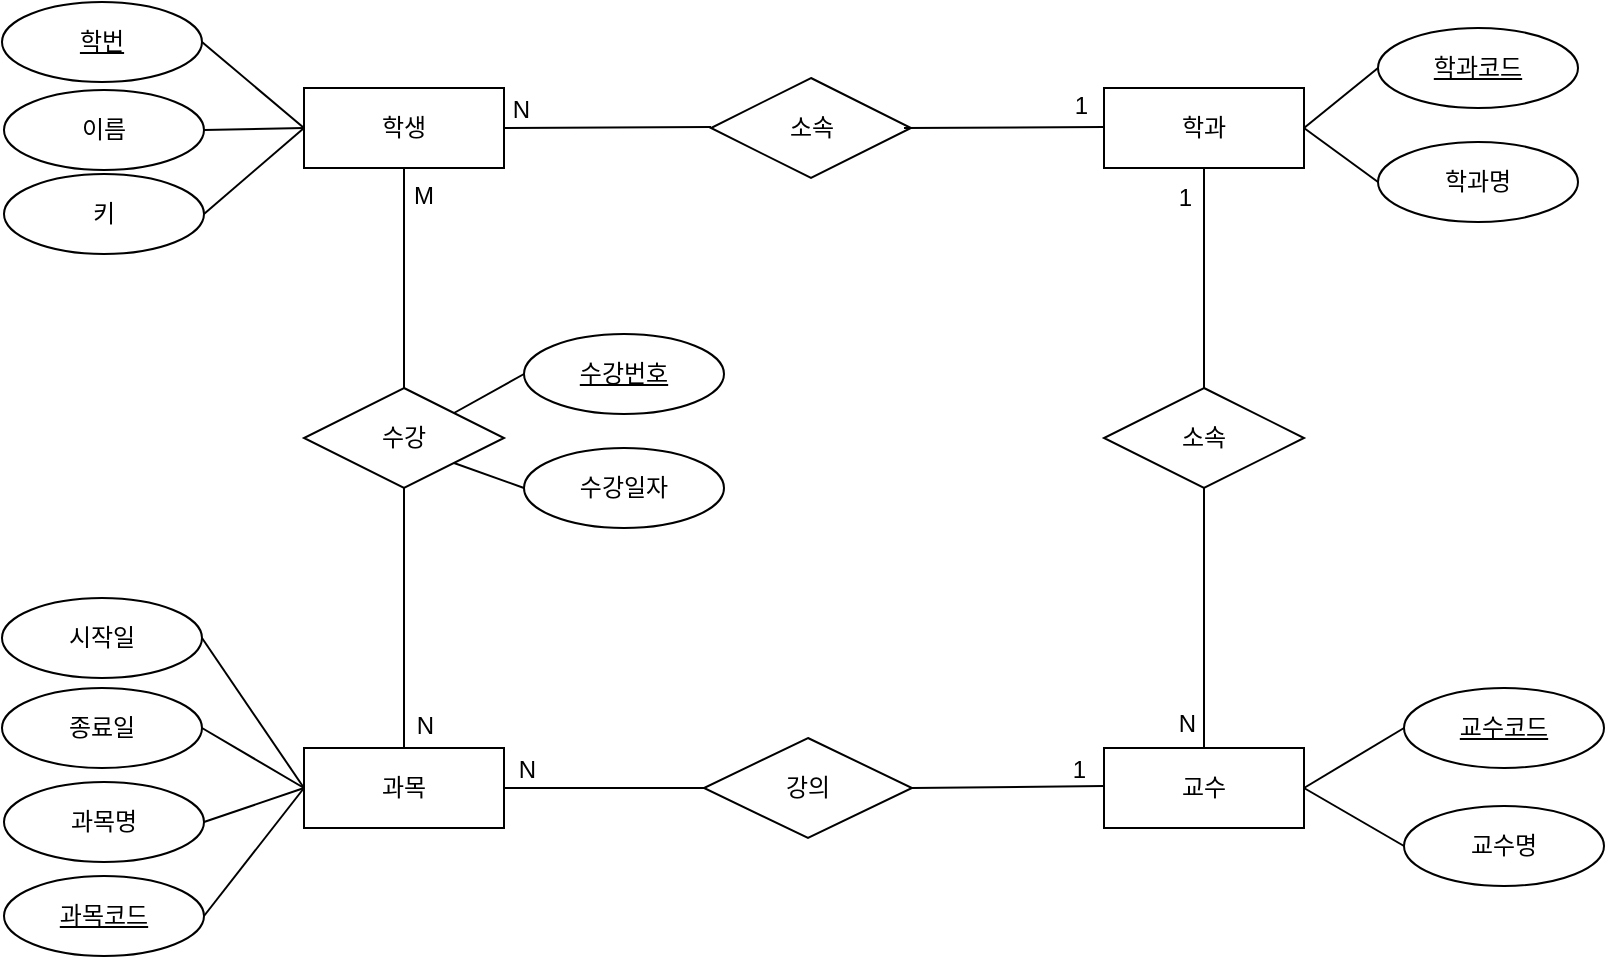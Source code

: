 <mxfile version="23.0.2" type="github" pages="2">
  <diagram name="erd" id="zrvRrGHf2FYSujszkYFT">
    <mxGraphModel dx="1434" dy="772" grid="0" gridSize="10" guides="1" tooltips="1" connect="1" arrows="1" fold="1" page="1" pageScale="1" pageWidth="827" pageHeight="1169" math="0" shadow="0">
      <root>
        <mxCell id="0" />
        <mxCell id="1" parent="0" />
        <mxCell id="1-gHV8yw1HiO9g8ATsyc-1" value="학생" style="whiteSpace=wrap;html=1;align=center;" vertex="1" parent="1">
          <mxGeometry x="170" y="90" width="100" height="40" as="geometry" />
        </mxCell>
        <mxCell id="1-gHV8yw1HiO9g8ATsyc-2" value="학번" style="ellipse;whiteSpace=wrap;html=1;align=center;fontStyle=4;" vertex="1" parent="1">
          <mxGeometry x="19" y="47" width="100" height="40" as="geometry" />
        </mxCell>
        <mxCell id="1-gHV8yw1HiO9g8ATsyc-3" value="이름" style="ellipse;whiteSpace=wrap;html=1;align=center;" vertex="1" parent="1">
          <mxGeometry x="20" y="91" width="100" height="40" as="geometry" />
        </mxCell>
        <mxCell id="1-gHV8yw1HiO9g8ATsyc-4" value="키" style="ellipse;whiteSpace=wrap;html=1;align=center;" vertex="1" parent="1">
          <mxGeometry x="20" y="133" width="100" height="40" as="geometry" />
        </mxCell>
        <mxCell id="1-gHV8yw1HiO9g8ATsyc-6" value="학과" style="whiteSpace=wrap;html=1;align=center;" vertex="1" parent="1">
          <mxGeometry x="570" y="90" width="100" height="40" as="geometry" />
        </mxCell>
        <mxCell id="1-gHV8yw1HiO9g8ATsyc-7" value="학과코드" style="ellipse;whiteSpace=wrap;html=1;align=center;fontStyle=4;" vertex="1" parent="1">
          <mxGeometry x="707" y="60" width="100" height="40" as="geometry" />
        </mxCell>
        <mxCell id="1-gHV8yw1HiO9g8ATsyc-8" value="학과명" style="ellipse;whiteSpace=wrap;html=1;align=center;" vertex="1" parent="1">
          <mxGeometry x="707" y="117" width="100" height="40" as="geometry" />
        </mxCell>
        <mxCell id="1-gHV8yw1HiO9g8ATsyc-11" value="교수" style="whiteSpace=wrap;html=1;align=center;" vertex="1" parent="1">
          <mxGeometry x="570" y="420" width="100" height="40" as="geometry" />
        </mxCell>
        <mxCell id="1-gHV8yw1HiO9g8ATsyc-12" value="교수코드" style="ellipse;whiteSpace=wrap;html=1;align=center;fontStyle=4;" vertex="1" parent="1">
          <mxGeometry x="720" y="390" width="100" height="40" as="geometry" />
        </mxCell>
        <mxCell id="1-gHV8yw1HiO9g8ATsyc-13" value="교수명" style="ellipse;whiteSpace=wrap;html=1;align=center;" vertex="1" parent="1">
          <mxGeometry x="720" y="449" width="100" height="40" as="geometry" />
        </mxCell>
        <mxCell id="1-gHV8yw1HiO9g8ATsyc-15" value="과목" style="whiteSpace=wrap;html=1;align=center;" vertex="1" parent="1">
          <mxGeometry x="170" y="420" width="100" height="40" as="geometry" />
        </mxCell>
        <mxCell id="1-gHV8yw1HiO9g8ATsyc-16" value="과목코드" style="ellipse;whiteSpace=wrap;html=1;align=center;fontStyle=4;" vertex="1" parent="1">
          <mxGeometry x="20" y="484" width="100" height="40" as="geometry" />
        </mxCell>
        <mxCell id="1-gHV8yw1HiO9g8ATsyc-17" value="과목명" style="ellipse;whiteSpace=wrap;html=1;align=center;" vertex="1" parent="1">
          <mxGeometry x="20" y="437" width="100" height="40" as="geometry" />
        </mxCell>
        <mxCell id="1-gHV8yw1HiO9g8ATsyc-19" value="시작일" style="ellipse;whiteSpace=wrap;html=1;align=center;" vertex="1" parent="1">
          <mxGeometry x="19" y="345" width="100" height="40" as="geometry" />
        </mxCell>
        <mxCell id="1-gHV8yw1HiO9g8ATsyc-20" value="종료일" style="ellipse;whiteSpace=wrap;html=1;align=center;" vertex="1" parent="1">
          <mxGeometry x="19" y="390" width="100" height="40" as="geometry" />
        </mxCell>
        <mxCell id="1-gHV8yw1HiO9g8ATsyc-23" value="소속" style="shape=rhombus;perimeter=rhombusPerimeter;whiteSpace=wrap;html=1;align=center;" vertex="1" parent="1">
          <mxGeometry x="570" y="240" width="100" height="50" as="geometry" />
        </mxCell>
        <mxCell id="1-gHV8yw1HiO9g8ATsyc-25" value="소속" style="shape=rhombus;perimeter=rhombusPerimeter;whiteSpace=wrap;html=1;align=center;" vertex="1" parent="1">
          <mxGeometry x="373.5" y="85" width="100" height="50" as="geometry" />
        </mxCell>
        <mxCell id="1-gHV8yw1HiO9g8ATsyc-26" value="" style="endArrow=none;html=1;rounded=0;" edge="1" parent="1">
          <mxGeometry relative="1" as="geometry">
            <mxPoint x="470" y="110" as="sourcePoint" />
            <mxPoint x="570" y="109.5" as="targetPoint" />
          </mxGeometry>
        </mxCell>
        <mxCell id="1-gHV8yw1HiO9g8ATsyc-27" value="1" style="resizable=0;html=1;whiteSpace=wrap;align=right;verticalAlign=bottom;" connectable="0" vertex="1" parent="1-gHV8yw1HiO9g8ATsyc-26">
          <mxGeometry x="1" relative="1" as="geometry">
            <mxPoint x="-6" y="-2" as="offset" />
          </mxGeometry>
        </mxCell>
        <mxCell id="1-gHV8yw1HiO9g8ATsyc-28" value="" style="endArrow=none;html=1;rounded=0;" edge="1" parent="1">
          <mxGeometry relative="1" as="geometry">
            <mxPoint x="270" y="110" as="sourcePoint" />
            <mxPoint x="373.5" y="109.5" as="targetPoint" />
          </mxGeometry>
        </mxCell>
        <mxCell id="1-gHV8yw1HiO9g8ATsyc-29" value="N" style="resizable=0;html=1;whiteSpace=wrap;align=right;verticalAlign=bottom;" connectable="0" vertex="1" parent="1-gHV8yw1HiO9g8ATsyc-28">
          <mxGeometry x="1" relative="1" as="geometry">
            <mxPoint x="-89" as="offset" />
          </mxGeometry>
        </mxCell>
        <mxCell id="1-gHV8yw1HiO9g8ATsyc-30" value="" style="endArrow=none;html=1;rounded=0;entryX=0.5;entryY=0;entryDx=0;entryDy=0;exitX=0.5;exitY=1;exitDx=0;exitDy=0;" edge="1" parent="1" source="1-gHV8yw1HiO9g8ATsyc-23" target="1-gHV8yw1HiO9g8ATsyc-11">
          <mxGeometry relative="1" as="geometry">
            <mxPoint x="340" y="400" as="sourcePoint" />
            <mxPoint x="500" y="400" as="targetPoint" />
          </mxGeometry>
        </mxCell>
        <mxCell id="1-gHV8yw1HiO9g8ATsyc-31" value="N" style="resizable=0;html=1;whiteSpace=wrap;align=right;verticalAlign=bottom;" connectable="0" vertex="1" parent="1-gHV8yw1HiO9g8ATsyc-30">
          <mxGeometry x="1" relative="1" as="geometry">
            <mxPoint x="-3" y="-4" as="offset" />
          </mxGeometry>
        </mxCell>
        <mxCell id="1-gHV8yw1HiO9g8ATsyc-32" value="" style="endArrow=none;html=1;rounded=0;entryX=0.5;entryY=1;entryDx=0;entryDy=0;exitX=0.5;exitY=0;exitDx=0;exitDy=0;" edge="1" parent="1" source="1-gHV8yw1HiO9g8ATsyc-23" target="1-gHV8yw1HiO9g8ATsyc-6">
          <mxGeometry relative="1" as="geometry">
            <mxPoint x="520" y="210" as="sourcePoint" />
            <mxPoint x="680" y="210" as="targetPoint" />
          </mxGeometry>
        </mxCell>
        <mxCell id="1-gHV8yw1HiO9g8ATsyc-33" value="1" style="resizable=0;html=1;whiteSpace=wrap;align=right;verticalAlign=bottom;" connectable="0" vertex="1" parent="1-gHV8yw1HiO9g8ATsyc-32">
          <mxGeometry x="1" relative="1" as="geometry">
            <mxPoint x="-5" y="23" as="offset" />
          </mxGeometry>
        </mxCell>
        <mxCell id="1-gHV8yw1HiO9g8ATsyc-34" value="강의" style="shape=rhombus;perimeter=rhombusPerimeter;whiteSpace=wrap;html=1;align=center;" vertex="1" parent="1">
          <mxGeometry x="370" y="415" width="104" height="50" as="geometry" />
        </mxCell>
        <mxCell id="1-gHV8yw1HiO9g8ATsyc-35" value="" style="endArrow=none;html=1;rounded=0;exitX=1;exitY=0.5;exitDx=0;exitDy=0;" edge="1" parent="1" source="1-gHV8yw1HiO9g8ATsyc-34">
          <mxGeometry relative="1" as="geometry">
            <mxPoint x="480" y="439" as="sourcePoint" />
            <mxPoint x="570" y="439" as="targetPoint" />
          </mxGeometry>
        </mxCell>
        <mxCell id="1-gHV8yw1HiO9g8ATsyc-36" value="1" style="resizable=0;html=1;whiteSpace=wrap;align=right;verticalAlign=bottom;" connectable="0" vertex="1" parent="1-gHV8yw1HiO9g8ATsyc-35">
          <mxGeometry x="1" relative="1" as="geometry">
            <mxPoint x="-7" as="offset" />
          </mxGeometry>
        </mxCell>
        <mxCell id="1-gHV8yw1HiO9g8ATsyc-37" value="" style="endArrow=none;html=1;rounded=0;entryX=1;entryY=0.5;entryDx=0;entryDy=0;" edge="1" parent="1" target="1-gHV8yw1HiO9g8ATsyc-15">
          <mxGeometry relative="1" as="geometry">
            <mxPoint x="370" y="440" as="sourcePoint" />
            <mxPoint x="440" y="499.5" as="targetPoint" />
          </mxGeometry>
        </mxCell>
        <mxCell id="1-gHV8yw1HiO9g8ATsyc-38" value="N" style="resizable=0;html=1;whiteSpace=wrap;align=right;verticalAlign=bottom;" connectable="0" vertex="1" parent="1-gHV8yw1HiO9g8ATsyc-37">
          <mxGeometry x="1" relative="1" as="geometry">
            <mxPoint x="17" y="-1" as="offset" />
          </mxGeometry>
        </mxCell>
        <mxCell id="1-gHV8yw1HiO9g8ATsyc-41" value="" style="endArrow=none;html=1;rounded=0;exitX=0.5;exitY=1;exitDx=0;exitDy=0;" edge="1" parent="1" source="1-gHV8yw1HiO9g8ATsyc-1" target="1-gHV8yw1HiO9g8ATsyc-15">
          <mxGeometry relative="1" as="geometry">
            <mxPoint x="340" y="400" as="sourcePoint" />
            <mxPoint x="500" y="400" as="targetPoint" />
          </mxGeometry>
        </mxCell>
        <mxCell id="1-gHV8yw1HiO9g8ATsyc-42" value="M" style="resizable=0;html=1;whiteSpace=wrap;align=left;verticalAlign=bottom;" connectable="0" vertex="1" parent="1-gHV8yw1HiO9g8ATsyc-41">
          <mxGeometry x="-1" relative="1" as="geometry">
            <mxPoint x="3" y="22" as="offset" />
          </mxGeometry>
        </mxCell>
        <mxCell id="1-gHV8yw1HiO9g8ATsyc-43" value="N" style="resizable=0;html=1;whiteSpace=wrap;align=right;verticalAlign=bottom;" connectable="0" vertex="1" parent="1-gHV8yw1HiO9g8ATsyc-41">
          <mxGeometry x="1" relative="1" as="geometry">
            <mxPoint x="16" y="-3" as="offset" />
          </mxGeometry>
        </mxCell>
        <mxCell id="1-gHV8yw1HiO9g8ATsyc-22" value="수강" style="shape=rhombus;perimeter=rhombusPerimeter;whiteSpace=wrap;html=1;align=center;" vertex="1" parent="1">
          <mxGeometry x="170" y="240" width="100" height="50" as="geometry" />
        </mxCell>
        <mxCell id="1-gHV8yw1HiO9g8ATsyc-44" value="" style="endArrow=none;html=1;rounded=0;entryX=1;entryY=0.5;entryDx=0;entryDy=0;exitX=0;exitY=0.5;exitDx=0;exitDy=0;" edge="1" parent="1" source="1-gHV8yw1HiO9g8ATsyc-12" target="1-gHV8yw1HiO9g8ATsyc-11">
          <mxGeometry relative="1" as="geometry">
            <mxPoint x="330" y="400" as="sourcePoint" />
            <mxPoint x="490" y="400" as="targetPoint" />
          </mxGeometry>
        </mxCell>
        <mxCell id="1-gHV8yw1HiO9g8ATsyc-45" value="" style="endArrow=none;html=1;rounded=0;entryX=1;entryY=0.5;entryDx=0;entryDy=0;exitX=0;exitY=0.5;exitDx=0;exitDy=0;" edge="1" parent="1" source="1-gHV8yw1HiO9g8ATsyc-13" target="1-gHV8yw1HiO9g8ATsyc-11">
          <mxGeometry relative="1" as="geometry">
            <mxPoint x="730" y="405" as="sourcePoint" />
            <mxPoint x="680" y="450" as="targetPoint" />
          </mxGeometry>
        </mxCell>
        <mxCell id="1-gHV8yw1HiO9g8ATsyc-47" value="" style="endArrow=none;html=1;rounded=0;entryX=1;entryY=0.5;entryDx=0;entryDy=0;exitX=0;exitY=0.5;exitDx=0;exitDy=0;" edge="1" parent="1" source="1-gHV8yw1HiO9g8ATsyc-15" target="1-gHV8yw1HiO9g8ATsyc-19">
          <mxGeometry relative="1" as="geometry">
            <mxPoint x="170" y="400" as="sourcePoint" />
            <mxPoint x="120" y="360" as="targetPoint" />
          </mxGeometry>
        </mxCell>
        <mxCell id="1-gHV8yw1HiO9g8ATsyc-48" value="" style="endArrow=none;html=1;rounded=0;entryX=1;entryY=0.5;entryDx=0;entryDy=0;" edge="1" parent="1" target="1-gHV8yw1HiO9g8ATsyc-20">
          <mxGeometry relative="1" as="geometry">
            <mxPoint x="170" y="440" as="sourcePoint" />
            <mxPoint x="129" y="375" as="targetPoint" />
          </mxGeometry>
        </mxCell>
        <mxCell id="1-gHV8yw1HiO9g8ATsyc-49" value="" style="endArrow=none;html=1;rounded=0;entryX=1;entryY=0.5;entryDx=0;entryDy=0;exitX=0;exitY=0.5;exitDx=0;exitDy=0;" edge="1" parent="1" source="1-gHV8yw1HiO9g8ATsyc-15" target="1-gHV8yw1HiO9g8ATsyc-17">
          <mxGeometry relative="1" as="geometry">
            <mxPoint x="180" y="450" as="sourcePoint" />
            <mxPoint x="129" y="420" as="targetPoint" />
          </mxGeometry>
        </mxCell>
        <mxCell id="1-gHV8yw1HiO9g8ATsyc-51" value="" style="endArrow=none;html=1;rounded=0;entryX=1;entryY=0.5;entryDx=0;entryDy=0;exitX=0;exitY=0.5;exitDx=0;exitDy=0;" edge="1" parent="1" source="1-gHV8yw1HiO9g8ATsyc-15" target="1-gHV8yw1HiO9g8ATsyc-16">
          <mxGeometry relative="1" as="geometry">
            <mxPoint x="180" y="450" as="sourcePoint" />
            <mxPoint x="130" y="507" as="targetPoint" />
          </mxGeometry>
        </mxCell>
        <mxCell id="1-gHV8yw1HiO9g8ATsyc-53" value="" style="endArrow=none;html=1;rounded=0;exitX=0;exitY=0.5;exitDx=0;exitDy=0;entryX=1;entryY=0.5;entryDx=0;entryDy=0;" edge="1" parent="1" source="1-gHV8yw1HiO9g8ATsyc-1" target="1-gHV8yw1HiO9g8ATsyc-4">
          <mxGeometry relative="1" as="geometry">
            <mxPoint x="170" y="70" as="sourcePoint" />
            <mxPoint x="120" y="140" as="targetPoint" />
          </mxGeometry>
        </mxCell>
        <mxCell id="1-gHV8yw1HiO9g8ATsyc-54" value="" style="endArrow=none;html=1;rounded=0;exitX=0;exitY=0.5;exitDx=0;exitDy=0;entryX=1;entryY=0.5;entryDx=0;entryDy=0;" edge="1" parent="1" source="1-gHV8yw1HiO9g8ATsyc-1" target="1-gHV8yw1HiO9g8ATsyc-3">
          <mxGeometry relative="1" as="geometry">
            <mxPoint x="180" y="120" as="sourcePoint" />
            <mxPoint x="130" y="150" as="targetPoint" />
          </mxGeometry>
        </mxCell>
        <mxCell id="1-gHV8yw1HiO9g8ATsyc-55" value="" style="endArrow=none;html=1;rounded=0;exitX=0;exitY=0.5;exitDx=0;exitDy=0;entryX=1;entryY=0.5;entryDx=0;entryDy=0;" edge="1" parent="1" source="1-gHV8yw1HiO9g8ATsyc-1" target="1-gHV8yw1HiO9g8ATsyc-2">
          <mxGeometry relative="1" as="geometry">
            <mxPoint x="180" y="120" as="sourcePoint" />
            <mxPoint x="130" y="107" as="targetPoint" />
          </mxGeometry>
        </mxCell>
        <mxCell id="1-gHV8yw1HiO9g8ATsyc-56" value="" style="endArrow=none;html=1;rounded=0;entryX=1;entryY=0.5;entryDx=0;entryDy=0;exitX=0;exitY=0.5;exitDx=0;exitDy=0;" edge="1" parent="1" source="1-gHV8yw1HiO9g8ATsyc-7" target="1-gHV8yw1HiO9g8ATsyc-6">
          <mxGeometry relative="1" as="geometry">
            <mxPoint x="720" y="60" as="sourcePoint" />
            <mxPoint x="670" y="105" as="targetPoint" />
          </mxGeometry>
        </mxCell>
        <mxCell id="1-gHV8yw1HiO9g8ATsyc-57" value="" style="endArrow=none;html=1;rounded=0;exitX=0;exitY=0.5;exitDx=0;exitDy=0;" edge="1" parent="1" source="1-gHV8yw1HiO9g8ATsyc-8">
          <mxGeometry relative="1" as="geometry">
            <mxPoint x="717" y="90" as="sourcePoint" />
            <mxPoint x="670" y="110" as="targetPoint" />
          </mxGeometry>
        </mxCell>
        <mxCell id="1-gHV8yw1HiO9g8ATsyc-59" value="수강일자" style="ellipse;whiteSpace=wrap;html=1;align=center;" vertex="1" parent="1">
          <mxGeometry x="280" y="270" width="100" height="40" as="geometry" />
        </mxCell>
        <mxCell id="1-gHV8yw1HiO9g8ATsyc-60" value="" style="endArrow=none;html=1;rounded=0;exitX=1;exitY=0;exitDx=0;exitDy=0;entryX=0;entryY=0.5;entryDx=0;entryDy=0;" edge="1" parent="1" source="1-gHV8yw1HiO9g8ATsyc-22" target="ChEv4O9pinWbyFYY3SZg-2">
          <mxGeometry relative="1" as="geometry">
            <mxPoint x="330" y="400" as="sourcePoint" />
            <mxPoint x="284" y="240" as="targetPoint" />
          </mxGeometry>
        </mxCell>
        <mxCell id="1-gHV8yw1HiO9g8ATsyc-61" value="" style="endArrow=none;html=1;rounded=0;exitX=1;exitY=1;exitDx=0;exitDy=0;entryX=0;entryY=0.5;entryDx=0;entryDy=0;" edge="1" parent="1" source="1-gHV8yw1HiO9g8ATsyc-22" target="1-gHV8yw1HiO9g8ATsyc-59">
          <mxGeometry relative="1" as="geometry">
            <mxPoint x="255" y="263" as="sourcePoint" />
            <mxPoint x="290" y="250" as="targetPoint" />
          </mxGeometry>
        </mxCell>
        <mxCell id="ChEv4O9pinWbyFYY3SZg-2" value="수강번호" style="ellipse;whiteSpace=wrap;html=1;align=center;fontStyle=4;" vertex="1" parent="1">
          <mxGeometry x="280" y="213" width="100" height="40" as="geometry" />
        </mxCell>
      </root>
    </mxGraphModel>
  </diagram>
  <diagram id="dgVuSwTPxkspl1PmIZtG" name="릴레이션">
    <mxGraphModel dx="1434" dy="772" grid="0" gridSize="10" guides="1" tooltips="1" connect="1" arrows="1" fold="1" page="1" pageScale="1" pageWidth="827" pageHeight="1169" math="0" shadow="0">
      <root>
        <mxCell id="0" />
        <mxCell id="1" parent="0" />
        <mxCell id="wxQTzvH6X1LhmzvfSKaS-21" value="학생" style="shape=table;startSize=30;container=1;collapsible=1;childLayout=tableLayout;fixedRows=1;rowLines=0;fontStyle=1;align=center;resizeLast=1;html=1;whiteSpace=wrap;" vertex="1" parent="1">
          <mxGeometry x="48" y="51" width="180" height="150" as="geometry" />
        </mxCell>
        <mxCell id="wxQTzvH6X1LhmzvfSKaS-22" value="" style="shape=tableRow;horizontal=0;startSize=0;swimlaneHead=0;swimlaneBody=0;fillColor=none;collapsible=0;dropTarget=0;points=[[0,0.5],[1,0.5]];portConstraint=eastwest;top=0;left=0;right=0;bottom=0;html=1;" vertex="1" parent="wxQTzvH6X1LhmzvfSKaS-21">
          <mxGeometry y="30" width="180" height="30" as="geometry" />
        </mxCell>
        <mxCell id="wxQTzvH6X1LhmzvfSKaS-23" value="PK" style="shape=partialRectangle;connectable=0;fillColor=none;top=0;left=0;bottom=0;right=0;fontStyle=1;overflow=hidden;html=1;whiteSpace=wrap;" vertex="1" parent="wxQTzvH6X1LhmzvfSKaS-22">
          <mxGeometry width="60" height="30" as="geometry">
            <mxRectangle width="60" height="30" as="alternateBounds" />
          </mxGeometry>
        </mxCell>
        <mxCell id="wxQTzvH6X1LhmzvfSKaS-24" value="학번" style="shape=partialRectangle;connectable=0;fillColor=none;top=0;left=0;bottom=0;right=0;align=left;spacingLeft=6;fontStyle=5;overflow=hidden;html=1;whiteSpace=wrap;" vertex="1" parent="wxQTzvH6X1LhmzvfSKaS-22">
          <mxGeometry x="60" width="120" height="30" as="geometry">
            <mxRectangle width="120" height="30" as="alternateBounds" />
          </mxGeometry>
        </mxCell>
        <mxCell id="wxQTzvH6X1LhmzvfSKaS-25" value="" style="shape=tableRow;horizontal=0;startSize=0;swimlaneHead=0;swimlaneBody=0;fillColor=none;collapsible=0;dropTarget=0;points=[[0,0.5],[1,0.5]];portConstraint=eastwest;top=0;left=0;right=0;bottom=1;html=1;" vertex="1" parent="wxQTzvH6X1LhmzvfSKaS-21">
          <mxGeometry y="60" width="180" height="30" as="geometry" />
        </mxCell>
        <mxCell id="wxQTzvH6X1LhmzvfSKaS-26" value="FK" style="shape=partialRectangle;connectable=0;fillColor=none;top=0;left=0;bottom=0;right=0;fontStyle=1;overflow=hidden;html=1;whiteSpace=wrap;" vertex="1" parent="wxQTzvH6X1LhmzvfSKaS-25">
          <mxGeometry width="60" height="30" as="geometry">
            <mxRectangle width="60" height="30" as="alternateBounds" />
          </mxGeometry>
        </mxCell>
        <mxCell id="wxQTzvH6X1LhmzvfSKaS-27" value="학과코드" style="shape=partialRectangle;connectable=0;fillColor=none;top=0;left=0;bottom=0;right=0;align=left;spacingLeft=6;fontStyle=5;overflow=hidden;html=1;whiteSpace=wrap;" vertex="1" parent="wxQTzvH6X1LhmzvfSKaS-25">
          <mxGeometry x="60" width="120" height="30" as="geometry">
            <mxRectangle width="120" height="30" as="alternateBounds" />
          </mxGeometry>
        </mxCell>
        <mxCell id="wxQTzvH6X1LhmzvfSKaS-28" value="" style="shape=tableRow;horizontal=0;startSize=0;swimlaneHead=0;swimlaneBody=0;fillColor=none;collapsible=0;dropTarget=0;points=[[0,0.5],[1,0.5]];portConstraint=eastwest;top=0;left=0;right=0;bottom=0;html=1;" vertex="1" parent="wxQTzvH6X1LhmzvfSKaS-21">
          <mxGeometry y="90" width="180" height="30" as="geometry" />
        </mxCell>
        <mxCell id="wxQTzvH6X1LhmzvfSKaS-29" value="" style="shape=partialRectangle;connectable=0;fillColor=none;top=0;left=0;bottom=0;right=0;editable=1;overflow=hidden;html=1;whiteSpace=wrap;" vertex="1" parent="wxQTzvH6X1LhmzvfSKaS-28">
          <mxGeometry width="60" height="30" as="geometry">
            <mxRectangle width="60" height="30" as="alternateBounds" />
          </mxGeometry>
        </mxCell>
        <mxCell id="wxQTzvH6X1LhmzvfSKaS-30" value="이름" style="shape=partialRectangle;connectable=0;fillColor=none;top=0;left=0;bottom=0;right=0;align=left;spacingLeft=6;overflow=hidden;html=1;whiteSpace=wrap;" vertex="1" parent="wxQTzvH6X1LhmzvfSKaS-28">
          <mxGeometry x="60" width="120" height="30" as="geometry">
            <mxRectangle width="120" height="30" as="alternateBounds" />
          </mxGeometry>
        </mxCell>
        <mxCell id="wxQTzvH6X1LhmzvfSKaS-31" value="" style="shape=tableRow;horizontal=0;startSize=0;swimlaneHead=0;swimlaneBody=0;fillColor=none;collapsible=0;dropTarget=0;points=[[0,0.5],[1,0.5]];portConstraint=eastwest;top=0;left=0;right=0;bottom=0;html=1;" vertex="1" parent="wxQTzvH6X1LhmzvfSKaS-21">
          <mxGeometry y="120" width="180" height="30" as="geometry" />
        </mxCell>
        <mxCell id="wxQTzvH6X1LhmzvfSKaS-32" value="" style="shape=partialRectangle;connectable=0;fillColor=none;top=0;left=0;bottom=0;right=0;editable=1;overflow=hidden;html=1;whiteSpace=wrap;" vertex="1" parent="wxQTzvH6X1LhmzvfSKaS-31">
          <mxGeometry width="60" height="30" as="geometry">
            <mxRectangle width="60" height="30" as="alternateBounds" />
          </mxGeometry>
        </mxCell>
        <mxCell id="wxQTzvH6X1LhmzvfSKaS-33" value="키" style="shape=partialRectangle;connectable=0;fillColor=none;top=0;left=0;bottom=0;right=0;align=left;spacingLeft=6;overflow=hidden;html=1;whiteSpace=wrap;" vertex="1" parent="wxQTzvH6X1LhmzvfSKaS-31">
          <mxGeometry x="60" width="120" height="30" as="geometry">
            <mxRectangle width="120" height="30" as="alternateBounds" />
          </mxGeometry>
        </mxCell>
        <mxCell id="wxQTzvH6X1LhmzvfSKaS-37" value="학과" style="shape=table;startSize=30;container=1;collapsible=1;childLayout=tableLayout;fixedRows=1;rowLines=0;fontStyle=1;align=center;resizeLast=1;html=1;whiteSpace=wrap;" vertex="1" parent="1">
          <mxGeometry x="590" y="68" width="180" height="90" as="geometry" />
        </mxCell>
        <mxCell id="wxQTzvH6X1LhmzvfSKaS-41" value="" style="shape=tableRow;horizontal=0;startSize=0;swimlaneHead=0;swimlaneBody=0;fillColor=none;collapsible=0;dropTarget=0;points=[[0,0.5],[1,0.5]];portConstraint=eastwest;top=0;left=0;right=0;bottom=1;html=1;" vertex="1" parent="wxQTzvH6X1LhmzvfSKaS-37">
          <mxGeometry y="30" width="180" height="30" as="geometry" />
        </mxCell>
        <mxCell id="wxQTzvH6X1LhmzvfSKaS-42" value="PK" style="shape=partialRectangle;connectable=0;fillColor=none;top=0;left=0;bottom=0;right=0;fontStyle=1;overflow=hidden;html=1;whiteSpace=wrap;" vertex="1" parent="wxQTzvH6X1LhmzvfSKaS-41">
          <mxGeometry width="60" height="30" as="geometry">
            <mxRectangle width="60" height="30" as="alternateBounds" />
          </mxGeometry>
        </mxCell>
        <mxCell id="wxQTzvH6X1LhmzvfSKaS-43" value="학과코드" style="shape=partialRectangle;connectable=0;fillColor=none;top=0;left=0;bottom=0;right=0;align=left;spacingLeft=6;fontStyle=5;overflow=hidden;html=1;whiteSpace=wrap;" vertex="1" parent="wxQTzvH6X1LhmzvfSKaS-41">
          <mxGeometry x="60" width="120" height="30" as="geometry">
            <mxRectangle width="120" height="30" as="alternateBounds" />
          </mxGeometry>
        </mxCell>
        <mxCell id="wxQTzvH6X1LhmzvfSKaS-44" value="" style="shape=tableRow;horizontal=0;startSize=0;swimlaneHead=0;swimlaneBody=0;fillColor=none;collapsible=0;dropTarget=0;points=[[0,0.5],[1,0.5]];portConstraint=eastwest;top=0;left=0;right=0;bottom=0;html=1;" vertex="1" parent="wxQTzvH6X1LhmzvfSKaS-37">
          <mxGeometry y="60" width="180" height="30" as="geometry" />
        </mxCell>
        <mxCell id="wxQTzvH6X1LhmzvfSKaS-45" value="" style="shape=partialRectangle;connectable=0;fillColor=none;top=0;left=0;bottom=0;right=0;editable=1;overflow=hidden;html=1;whiteSpace=wrap;" vertex="1" parent="wxQTzvH6X1LhmzvfSKaS-44">
          <mxGeometry width="60" height="30" as="geometry">
            <mxRectangle width="60" height="30" as="alternateBounds" />
          </mxGeometry>
        </mxCell>
        <mxCell id="wxQTzvH6X1LhmzvfSKaS-46" value="학과명" style="shape=partialRectangle;connectable=0;fillColor=none;top=0;left=0;bottom=0;right=0;align=left;spacingLeft=6;overflow=hidden;html=1;whiteSpace=wrap;" vertex="1" parent="wxQTzvH6X1LhmzvfSKaS-44">
          <mxGeometry x="60" width="120" height="30" as="geometry">
            <mxRectangle width="120" height="30" as="alternateBounds" />
          </mxGeometry>
        </mxCell>
        <mxCell id="wxQTzvH6X1LhmzvfSKaS-50" value="수강" style="shape=table;startSize=30;container=1;collapsible=1;childLayout=tableLayout;fixedRows=1;rowLines=0;fontStyle=1;align=center;resizeLast=1;html=1;whiteSpace=wrap;" vertex="1" parent="1">
          <mxGeometry x="324" y="279" width="180" height="120" as="geometry" />
        </mxCell>
        <mxCell id="wxQTzvH6X1LhmzvfSKaS-51" value="" style="shape=tableRow;horizontal=0;startSize=0;swimlaneHead=0;swimlaneBody=0;fillColor=none;collapsible=0;dropTarget=0;points=[[0,0.5],[1,0.5]];portConstraint=eastwest;top=0;left=0;right=0;bottom=0;html=1;" vertex="1" parent="wxQTzvH6X1LhmzvfSKaS-50">
          <mxGeometry y="30" width="180" height="30" as="geometry" />
        </mxCell>
        <mxCell id="wxQTzvH6X1LhmzvfSKaS-52" value="PK" style="shape=partialRectangle;connectable=0;fillColor=none;top=0;left=0;bottom=0;right=0;fontStyle=1;overflow=hidden;html=1;whiteSpace=wrap;" vertex="1" parent="wxQTzvH6X1LhmzvfSKaS-51">
          <mxGeometry width="60" height="30" as="geometry">
            <mxRectangle width="60" height="30" as="alternateBounds" />
          </mxGeometry>
        </mxCell>
        <mxCell id="wxQTzvH6X1LhmzvfSKaS-53" value="수강코드" style="shape=partialRectangle;connectable=0;fillColor=none;top=0;left=0;bottom=0;right=0;align=left;spacingLeft=6;fontStyle=5;overflow=hidden;html=1;whiteSpace=wrap;" vertex="1" parent="wxQTzvH6X1LhmzvfSKaS-51">
          <mxGeometry x="60" width="120" height="30" as="geometry">
            <mxRectangle width="120" height="30" as="alternateBounds" />
          </mxGeometry>
        </mxCell>
        <mxCell id="wxQTzvH6X1LhmzvfSKaS-63" value="" style="shape=tableRow;horizontal=0;startSize=0;swimlaneHead=0;swimlaneBody=0;fillColor=none;collapsible=0;dropTarget=0;points=[[0,0.5],[1,0.5]];portConstraint=eastwest;top=0;left=0;right=0;bottom=0;html=1;" vertex="1" parent="wxQTzvH6X1LhmzvfSKaS-50">
          <mxGeometry y="60" width="180" height="30" as="geometry" />
        </mxCell>
        <mxCell id="wxQTzvH6X1LhmzvfSKaS-64" value="FK" style="shape=partialRectangle;connectable=0;fillColor=none;top=0;left=0;bottom=0;right=0;fontStyle=1;overflow=hidden;html=1;whiteSpace=wrap;" vertex="1" parent="wxQTzvH6X1LhmzvfSKaS-63">
          <mxGeometry width="60" height="30" as="geometry">
            <mxRectangle width="60" height="30" as="alternateBounds" />
          </mxGeometry>
        </mxCell>
        <mxCell id="wxQTzvH6X1LhmzvfSKaS-65" value="학번" style="shape=partialRectangle;connectable=0;fillColor=none;top=0;left=0;bottom=0;right=0;align=left;spacingLeft=6;fontStyle=5;overflow=hidden;html=1;whiteSpace=wrap;" vertex="1" parent="wxQTzvH6X1LhmzvfSKaS-63">
          <mxGeometry x="60" width="120" height="30" as="geometry">
            <mxRectangle width="120" height="30" as="alternateBounds" />
          </mxGeometry>
        </mxCell>
        <mxCell id="wxQTzvH6X1LhmzvfSKaS-54" value="" style="shape=tableRow;horizontal=0;startSize=0;swimlaneHead=0;swimlaneBody=0;fillColor=none;collapsible=0;dropTarget=0;points=[[0,0.5],[1,0.5]];portConstraint=eastwest;top=0;left=0;right=0;bottom=1;html=1;" vertex="1" parent="wxQTzvH6X1LhmzvfSKaS-50">
          <mxGeometry y="90" width="180" height="30" as="geometry" />
        </mxCell>
        <mxCell id="wxQTzvH6X1LhmzvfSKaS-55" value="FK" style="shape=partialRectangle;connectable=0;fillColor=none;top=0;left=0;bottom=0;right=0;fontStyle=1;overflow=hidden;html=1;whiteSpace=wrap;" vertex="1" parent="wxQTzvH6X1LhmzvfSKaS-54">
          <mxGeometry width="60" height="30" as="geometry">
            <mxRectangle width="60" height="30" as="alternateBounds" />
          </mxGeometry>
        </mxCell>
        <mxCell id="wxQTzvH6X1LhmzvfSKaS-56" value="과목코드" style="shape=partialRectangle;connectable=0;fillColor=none;top=0;left=0;bottom=0;right=0;align=left;spacingLeft=6;fontStyle=5;overflow=hidden;html=1;whiteSpace=wrap;" vertex="1" parent="wxQTzvH6X1LhmzvfSKaS-54">
          <mxGeometry x="60" width="120" height="30" as="geometry">
            <mxRectangle width="120" height="30" as="alternateBounds" />
          </mxGeometry>
        </mxCell>
        <mxCell id="wxQTzvH6X1LhmzvfSKaS-66" value="과목" style="shape=table;startSize=30;container=1;collapsible=1;childLayout=tableLayout;fixedRows=1;rowLines=0;fontStyle=1;align=center;resizeLast=1;html=1;whiteSpace=wrap;" vertex="1" parent="1">
          <mxGeometry x="43" y="436" width="180" height="180" as="geometry" />
        </mxCell>
        <mxCell id="wxQTzvH6X1LhmzvfSKaS-67" value="" style="shape=tableRow;horizontal=0;startSize=0;swimlaneHead=0;swimlaneBody=0;fillColor=none;collapsible=0;dropTarget=0;points=[[0,0.5],[1,0.5]];portConstraint=eastwest;top=0;left=0;right=0;bottom=0;html=1;" vertex="1" parent="wxQTzvH6X1LhmzvfSKaS-66">
          <mxGeometry y="30" width="180" height="30" as="geometry" />
        </mxCell>
        <mxCell id="wxQTzvH6X1LhmzvfSKaS-68" value="PK" style="shape=partialRectangle;connectable=0;fillColor=none;top=0;left=0;bottom=0;right=0;fontStyle=1;overflow=hidden;html=1;whiteSpace=wrap;" vertex="1" parent="wxQTzvH6X1LhmzvfSKaS-67">
          <mxGeometry width="60" height="30" as="geometry">
            <mxRectangle width="60" height="30" as="alternateBounds" />
          </mxGeometry>
        </mxCell>
        <mxCell id="wxQTzvH6X1LhmzvfSKaS-69" value="과목코드" style="shape=partialRectangle;connectable=0;fillColor=none;top=0;left=0;bottom=0;right=0;align=left;spacingLeft=6;fontStyle=5;overflow=hidden;html=1;whiteSpace=wrap;" vertex="1" parent="wxQTzvH6X1LhmzvfSKaS-67">
          <mxGeometry x="60" width="120" height="30" as="geometry">
            <mxRectangle width="120" height="30" as="alternateBounds" />
          </mxGeometry>
        </mxCell>
        <mxCell id="wxQTzvH6X1LhmzvfSKaS-70" value="" style="shape=tableRow;horizontal=0;startSize=0;swimlaneHead=0;swimlaneBody=0;fillColor=none;collapsible=0;dropTarget=0;points=[[0,0.5],[1,0.5]];portConstraint=eastwest;top=0;left=0;right=0;bottom=1;html=1;" vertex="1" parent="wxQTzvH6X1LhmzvfSKaS-66">
          <mxGeometry y="60" width="180" height="30" as="geometry" />
        </mxCell>
        <mxCell id="wxQTzvH6X1LhmzvfSKaS-71" value="FK" style="shape=partialRectangle;connectable=0;fillColor=none;top=0;left=0;bottom=0;right=0;fontStyle=1;overflow=hidden;html=1;whiteSpace=wrap;" vertex="1" parent="wxQTzvH6X1LhmzvfSKaS-70">
          <mxGeometry width="60" height="30" as="geometry">
            <mxRectangle width="60" height="30" as="alternateBounds" />
          </mxGeometry>
        </mxCell>
        <mxCell id="wxQTzvH6X1LhmzvfSKaS-72" value="교수코드" style="shape=partialRectangle;connectable=0;fillColor=none;top=0;left=0;bottom=0;right=0;align=left;spacingLeft=6;fontStyle=5;overflow=hidden;html=1;whiteSpace=wrap;" vertex="1" parent="wxQTzvH6X1LhmzvfSKaS-70">
          <mxGeometry x="60" width="120" height="30" as="geometry">
            <mxRectangle width="120" height="30" as="alternateBounds" />
          </mxGeometry>
        </mxCell>
        <mxCell id="wxQTzvH6X1LhmzvfSKaS-73" value="" style="shape=tableRow;horizontal=0;startSize=0;swimlaneHead=0;swimlaneBody=0;fillColor=none;collapsible=0;dropTarget=0;points=[[0,0.5],[1,0.5]];portConstraint=eastwest;top=0;left=0;right=0;bottom=0;html=1;" vertex="1" parent="wxQTzvH6X1LhmzvfSKaS-66">
          <mxGeometry y="90" width="180" height="30" as="geometry" />
        </mxCell>
        <mxCell id="wxQTzvH6X1LhmzvfSKaS-74" value="" style="shape=partialRectangle;connectable=0;fillColor=none;top=0;left=0;bottom=0;right=0;editable=1;overflow=hidden;html=1;whiteSpace=wrap;" vertex="1" parent="wxQTzvH6X1LhmzvfSKaS-73">
          <mxGeometry width="60" height="30" as="geometry">
            <mxRectangle width="60" height="30" as="alternateBounds" />
          </mxGeometry>
        </mxCell>
        <mxCell id="wxQTzvH6X1LhmzvfSKaS-75" value="과목명" style="shape=partialRectangle;connectable=0;fillColor=none;top=0;left=0;bottom=0;right=0;align=left;spacingLeft=6;overflow=hidden;html=1;whiteSpace=wrap;" vertex="1" parent="wxQTzvH6X1LhmzvfSKaS-73">
          <mxGeometry x="60" width="120" height="30" as="geometry">
            <mxRectangle width="120" height="30" as="alternateBounds" />
          </mxGeometry>
        </mxCell>
        <mxCell id="wxQTzvH6X1LhmzvfSKaS-76" value="" style="shape=tableRow;horizontal=0;startSize=0;swimlaneHead=0;swimlaneBody=0;fillColor=none;collapsible=0;dropTarget=0;points=[[0,0.5],[1,0.5]];portConstraint=eastwest;top=0;left=0;right=0;bottom=0;html=1;" vertex="1" parent="wxQTzvH6X1LhmzvfSKaS-66">
          <mxGeometry y="120" width="180" height="30" as="geometry" />
        </mxCell>
        <mxCell id="wxQTzvH6X1LhmzvfSKaS-77" value="" style="shape=partialRectangle;connectable=0;fillColor=none;top=0;left=0;bottom=0;right=0;editable=1;overflow=hidden;html=1;whiteSpace=wrap;" vertex="1" parent="wxQTzvH6X1LhmzvfSKaS-76">
          <mxGeometry width="60" height="30" as="geometry">
            <mxRectangle width="60" height="30" as="alternateBounds" />
          </mxGeometry>
        </mxCell>
        <mxCell id="wxQTzvH6X1LhmzvfSKaS-78" value="시작일" style="shape=partialRectangle;connectable=0;fillColor=none;top=0;left=0;bottom=0;right=0;align=left;spacingLeft=6;overflow=hidden;html=1;whiteSpace=wrap;" vertex="1" parent="wxQTzvH6X1LhmzvfSKaS-76">
          <mxGeometry x="60" width="120" height="30" as="geometry">
            <mxRectangle width="120" height="30" as="alternateBounds" />
          </mxGeometry>
        </mxCell>
        <mxCell id="wxQTzvH6X1LhmzvfSKaS-82" value="" style="shape=tableRow;horizontal=0;startSize=0;swimlaneHead=0;swimlaneBody=0;fillColor=none;collapsible=0;dropTarget=0;points=[[0,0.5],[1,0.5]];portConstraint=eastwest;top=0;left=0;right=0;bottom=0;html=1;" vertex="1" parent="wxQTzvH6X1LhmzvfSKaS-66">
          <mxGeometry y="150" width="180" height="30" as="geometry" />
        </mxCell>
        <mxCell id="wxQTzvH6X1LhmzvfSKaS-83" value="" style="shape=partialRectangle;connectable=0;fillColor=none;top=0;left=0;bottom=0;right=0;editable=1;overflow=hidden;html=1;whiteSpace=wrap;" vertex="1" parent="wxQTzvH6X1LhmzvfSKaS-82">
          <mxGeometry width="60" height="30" as="geometry">
            <mxRectangle width="60" height="30" as="alternateBounds" />
          </mxGeometry>
        </mxCell>
        <mxCell id="wxQTzvH6X1LhmzvfSKaS-84" value="종료일" style="shape=partialRectangle;connectable=0;fillColor=none;top=0;left=0;bottom=0;right=0;align=left;spacingLeft=6;overflow=hidden;html=1;whiteSpace=wrap;" vertex="1" parent="wxQTzvH6X1LhmzvfSKaS-82">
          <mxGeometry x="60" width="120" height="30" as="geometry">
            <mxRectangle width="120" height="30" as="alternateBounds" />
          </mxGeometry>
        </mxCell>
        <mxCell id="wxQTzvH6X1LhmzvfSKaS-85" value="교수" style="shape=table;startSize=30;container=1;collapsible=1;childLayout=tableLayout;fixedRows=1;rowLines=0;fontStyle=1;align=center;resizeLast=1;html=1;whiteSpace=wrap;" vertex="1" parent="1">
          <mxGeometry x="592" y="462" width="180" height="120" as="geometry" />
        </mxCell>
        <mxCell id="wxQTzvH6X1LhmzvfSKaS-86" value="" style="shape=tableRow;horizontal=0;startSize=0;swimlaneHead=0;swimlaneBody=0;fillColor=none;collapsible=0;dropTarget=0;points=[[0,0.5],[1,0.5]];portConstraint=eastwest;top=0;left=0;right=0;bottom=0;html=1;" vertex="1" parent="wxQTzvH6X1LhmzvfSKaS-85">
          <mxGeometry y="30" width="180" height="30" as="geometry" />
        </mxCell>
        <mxCell id="wxQTzvH6X1LhmzvfSKaS-87" value="PK" style="shape=partialRectangle;connectable=0;fillColor=none;top=0;left=0;bottom=0;right=0;fontStyle=1;overflow=hidden;html=1;whiteSpace=wrap;" vertex="1" parent="wxQTzvH6X1LhmzvfSKaS-86">
          <mxGeometry width="60" height="30" as="geometry">
            <mxRectangle width="60" height="30" as="alternateBounds" />
          </mxGeometry>
        </mxCell>
        <mxCell id="wxQTzvH6X1LhmzvfSKaS-88" value="교수코드" style="shape=partialRectangle;connectable=0;fillColor=none;top=0;left=0;bottom=0;right=0;align=left;spacingLeft=6;fontStyle=5;overflow=hidden;html=1;whiteSpace=wrap;" vertex="1" parent="wxQTzvH6X1LhmzvfSKaS-86">
          <mxGeometry x="60" width="120" height="30" as="geometry">
            <mxRectangle width="120" height="30" as="alternateBounds" />
          </mxGeometry>
        </mxCell>
        <mxCell id="wxQTzvH6X1LhmzvfSKaS-89" value="" style="shape=tableRow;horizontal=0;startSize=0;swimlaneHead=0;swimlaneBody=0;fillColor=none;collapsible=0;dropTarget=0;points=[[0,0.5],[1,0.5]];portConstraint=eastwest;top=0;left=0;right=0;bottom=1;html=1;" vertex="1" parent="wxQTzvH6X1LhmzvfSKaS-85">
          <mxGeometry y="60" width="180" height="30" as="geometry" />
        </mxCell>
        <mxCell id="wxQTzvH6X1LhmzvfSKaS-90" value="FK" style="shape=partialRectangle;connectable=0;fillColor=none;top=0;left=0;bottom=0;right=0;fontStyle=1;overflow=hidden;html=1;whiteSpace=wrap;" vertex="1" parent="wxQTzvH6X1LhmzvfSKaS-89">
          <mxGeometry width="60" height="30" as="geometry">
            <mxRectangle width="60" height="30" as="alternateBounds" />
          </mxGeometry>
        </mxCell>
        <mxCell id="wxQTzvH6X1LhmzvfSKaS-91" value="학과코드" style="shape=partialRectangle;connectable=0;fillColor=none;top=0;left=0;bottom=0;right=0;align=left;spacingLeft=6;fontStyle=5;overflow=hidden;html=1;whiteSpace=wrap;" vertex="1" parent="wxQTzvH6X1LhmzvfSKaS-89">
          <mxGeometry x="60" width="120" height="30" as="geometry">
            <mxRectangle width="120" height="30" as="alternateBounds" />
          </mxGeometry>
        </mxCell>
        <mxCell id="wxQTzvH6X1LhmzvfSKaS-92" value="" style="shape=tableRow;horizontal=0;startSize=0;swimlaneHead=0;swimlaneBody=0;fillColor=none;collapsible=0;dropTarget=0;points=[[0,0.5],[1,0.5]];portConstraint=eastwest;top=0;left=0;right=0;bottom=0;html=1;" vertex="1" parent="wxQTzvH6X1LhmzvfSKaS-85">
          <mxGeometry y="90" width="180" height="30" as="geometry" />
        </mxCell>
        <mxCell id="wxQTzvH6X1LhmzvfSKaS-93" value="" style="shape=partialRectangle;connectable=0;fillColor=none;top=0;left=0;bottom=0;right=0;editable=1;overflow=hidden;html=1;whiteSpace=wrap;" vertex="1" parent="wxQTzvH6X1LhmzvfSKaS-92">
          <mxGeometry width="60" height="30" as="geometry">
            <mxRectangle width="60" height="30" as="alternateBounds" />
          </mxGeometry>
        </mxCell>
        <mxCell id="wxQTzvH6X1LhmzvfSKaS-94" value="교수명" style="shape=partialRectangle;connectable=0;fillColor=none;top=0;left=0;bottom=0;right=0;align=left;spacingLeft=6;overflow=hidden;html=1;whiteSpace=wrap;" vertex="1" parent="wxQTzvH6X1LhmzvfSKaS-92">
          <mxGeometry x="60" width="120" height="30" as="geometry">
            <mxRectangle width="120" height="30" as="alternateBounds" />
          </mxGeometry>
        </mxCell>
        <mxCell id="wxQTzvH6X1LhmzvfSKaS-114" value="" style="edgeStyle=entityRelationEdgeStyle;fontSize=12;html=1;endArrow=ERoneToMany;startArrow=ERmandOne;rounded=0;exitX=0;exitY=0.5;exitDx=0;exitDy=0;entryX=1;entryY=0.5;entryDx=0;entryDy=0;" edge="1" parent="1" source="wxQTzvH6X1LhmzvfSKaS-89" target="wxQTzvH6X1LhmzvfSKaS-73">
          <mxGeometry width="100" height="100" relative="1" as="geometry">
            <mxPoint x="362" y="447" as="sourcePoint" />
            <mxPoint x="462" y="347" as="targetPoint" />
          </mxGeometry>
        </mxCell>
        <mxCell id="wxQTzvH6X1LhmzvfSKaS-115" value="" style="edgeStyle=entityRelationEdgeStyle;fontSize=12;html=1;endArrow=ERoneToMany;startArrow=ERoneToMany;rounded=0;entryX=0;entryY=0.5;entryDx=0;entryDy=0;" edge="1" parent="1" source="wxQTzvH6X1LhmzvfSKaS-66" target="wxQTzvH6X1LhmzvfSKaS-51">
          <mxGeometry width="100" height="100" relative="1" as="geometry">
            <mxPoint x="64" y="530" as="sourcePoint" />
            <mxPoint x="359" y="395" as="targetPoint" />
          </mxGeometry>
        </mxCell>
        <mxCell id="wxQTzvH6X1LhmzvfSKaS-116" value="" style="edgeStyle=entityRelationEdgeStyle;fontSize=12;html=1;endArrow=ERoneToMany;startArrow=ERoneToMany;rounded=0;entryX=0;entryY=0.25;entryDx=0;entryDy=0;" edge="1" parent="1" target="wxQTzvH6X1LhmzvfSKaS-50">
          <mxGeometry width="100" height="100" relative="1" as="geometry">
            <mxPoint x="228" y="138" as="sourcePoint" />
            <mxPoint x="328" y="38" as="targetPoint" />
          </mxGeometry>
        </mxCell>
        <mxCell id="wxQTzvH6X1LhmzvfSKaS-117" value="" style="edgeStyle=entityRelationEdgeStyle;fontSize=12;html=1;endArrow=ERoneToMany;startArrow=ERmandOne;rounded=0;exitX=1.011;exitY=0.167;exitDx=0;exitDy=0;exitPerimeter=0;" edge="1" parent="1" source="wxQTzvH6X1LhmzvfSKaS-41" target="wxQTzvH6X1LhmzvfSKaS-89">
          <mxGeometry width="100" height="100" relative="1" as="geometry">
            <mxPoint x="517.98" y="104" as="sourcePoint" />
            <mxPoint x="612" y="562.99" as="targetPoint" />
          </mxGeometry>
        </mxCell>
      </root>
    </mxGraphModel>
  </diagram>
</mxfile>
